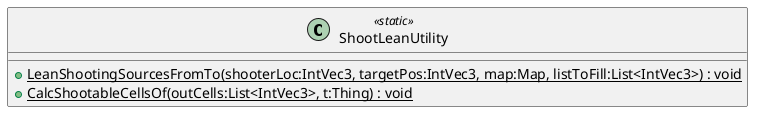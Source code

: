 @startuml
class ShootLeanUtility <<static>> {
    + {static} LeanShootingSourcesFromTo(shooterLoc:IntVec3, targetPos:IntVec3, map:Map, listToFill:List<IntVec3>) : void
    + {static} CalcShootableCellsOf(outCells:List<IntVec3>, t:Thing) : void
}
@enduml
